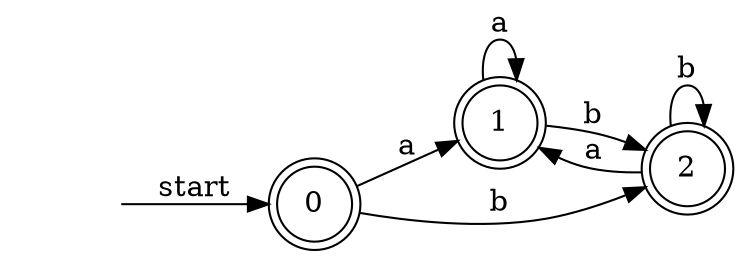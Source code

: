 digraph{
	rankdir = LR
	empty [label = "" color = white shape = none fontcolor = white style = invisible]
	A [label = "0" shape = doublecircle]
	B [label = "1" shape = doublecircle]
	C [label = "2" shape = doublecircle]
	empty -> A [label = "start"]
	{A, B, C} -> B [label = "a"]
	{A, B, C} -> C [label = "b"]
}
